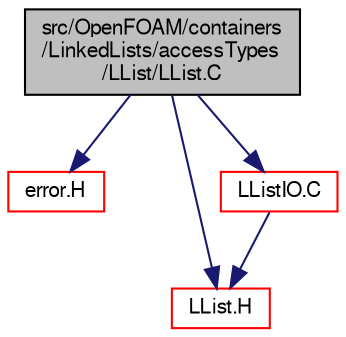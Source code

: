 digraph "src/OpenFOAM/containers/LinkedLists/accessTypes/LList/LList.C"
{
  bgcolor="transparent";
  edge [fontname="FreeSans",fontsize="10",labelfontname="FreeSans",labelfontsize="10"];
  node [fontname="FreeSans",fontsize="10",shape=record];
  Node0 [label="src/OpenFOAM/containers\l/LinkedLists/accessTypes\l/LList/LList.C",height=0.2,width=0.4,color="black", fillcolor="grey75", style="filled", fontcolor="black"];
  Node0 -> Node1 [color="midnightblue",fontsize="10",style="solid",fontname="FreeSans"];
  Node1 [label="error.H",height=0.2,width=0.4,color="red",URL="$a08924.html"];
  Node0 -> Node38 [color="midnightblue",fontsize="10",style="solid",fontname="FreeSans"];
  Node38 [label="LList.H",height=0.2,width=0.4,color="red",URL="$a08528.html"];
  Node0 -> Node39 [color="midnightblue",fontsize="10",style="solid",fontname="FreeSans"];
  Node39 [label="LListIO.C",height=0.2,width=0.4,color="red",URL="$a08531.html"];
  Node39 -> Node38 [color="midnightblue",fontsize="10",style="solid",fontname="FreeSans"];
}
